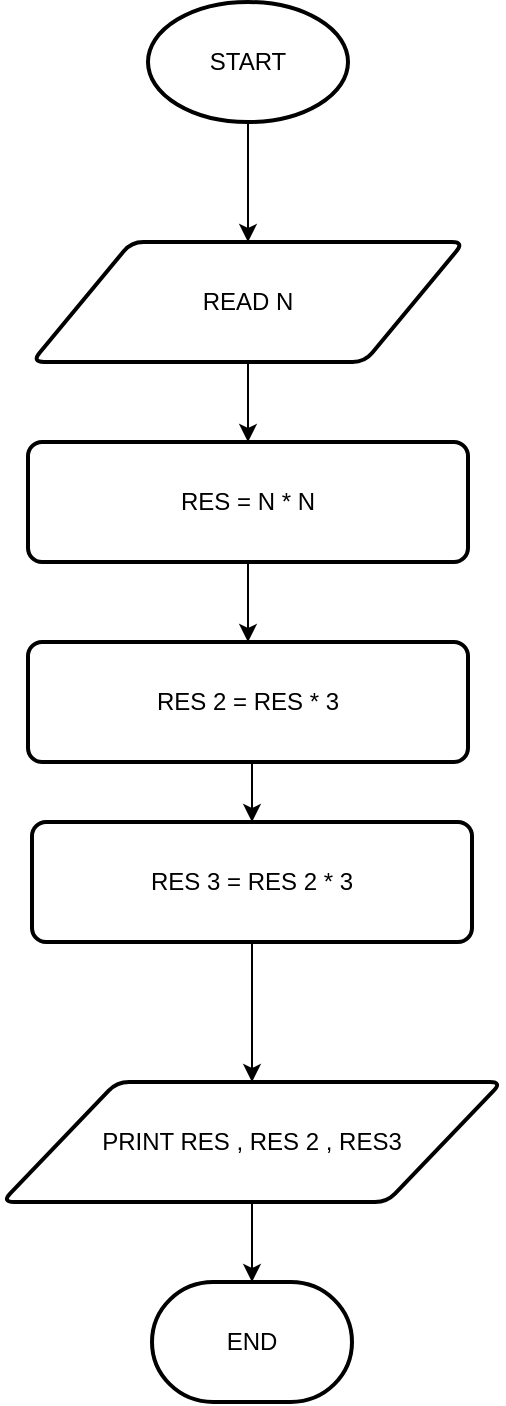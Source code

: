 <mxfile version="25.0.3">
  <diagram id="C5RBs43oDa-KdzZeNtuy" name="Page-1">
    <mxGraphModel dx="1290" dy="530" grid="1" gridSize="10" guides="1" tooltips="1" connect="1" arrows="1" fold="1" page="1" pageScale="1" pageWidth="827" pageHeight="1169" math="0" shadow="0">
      <root>
        <mxCell id="WIyWlLk6GJQsqaUBKTNV-0" />
        <mxCell id="WIyWlLk6GJQsqaUBKTNV-1" parent="WIyWlLk6GJQsqaUBKTNV-0" />
        <mxCell id="_rO1YZVde6TJZBu-yzW6-2" style="edgeStyle=orthogonalEdgeStyle;rounded=0;orthogonalLoop=1;jettySize=auto;html=1;exitX=0.5;exitY=1;exitDx=0;exitDy=0;exitPerimeter=0;" parent="WIyWlLk6GJQsqaUBKTNV-1" source="_rO1YZVde6TJZBu-yzW6-0" target="_rO1YZVde6TJZBu-yzW6-1" edge="1">
          <mxGeometry relative="1" as="geometry" />
        </mxCell>
        <mxCell id="_rO1YZVde6TJZBu-yzW6-0" value="START" style="strokeWidth=2;html=1;shape=mxgraph.flowchart.start_1;whiteSpace=wrap;" parent="WIyWlLk6GJQsqaUBKTNV-1" vertex="1">
          <mxGeometry x="364" y="60" width="100" height="60" as="geometry" />
        </mxCell>
        <mxCell id="_rO1YZVde6TJZBu-yzW6-8" style="edgeStyle=orthogonalEdgeStyle;rounded=0;orthogonalLoop=1;jettySize=auto;html=1;exitX=0.5;exitY=1;exitDx=0;exitDy=0;entryX=0.5;entryY=0;entryDx=0;entryDy=0;" parent="WIyWlLk6GJQsqaUBKTNV-1" source="_rO1YZVde6TJZBu-yzW6-1" target="_rO1YZVde6TJZBu-yzW6-3" edge="1">
          <mxGeometry relative="1" as="geometry" />
        </mxCell>
        <mxCell id="_rO1YZVde6TJZBu-yzW6-1" value="READ N" style="shape=parallelogram;html=1;strokeWidth=2;perimeter=parallelogramPerimeter;whiteSpace=wrap;rounded=1;arcSize=12;size=0.23;" parent="WIyWlLk6GJQsqaUBKTNV-1" vertex="1">
          <mxGeometry x="306" y="180" width="216" height="60" as="geometry" />
        </mxCell>
        <mxCell id="_rO1YZVde6TJZBu-yzW6-9" style="edgeStyle=orthogonalEdgeStyle;rounded=0;orthogonalLoop=1;jettySize=auto;html=1;exitX=0.5;exitY=1;exitDx=0;exitDy=0;entryX=0.5;entryY=0;entryDx=0;entryDy=0;" parent="WIyWlLk6GJQsqaUBKTNV-1" source="_rO1YZVde6TJZBu-yzW6-3" target="_rO1YZVde6TJZBu-yzW6-6" edge="1">
          <mxGeometry relative="1" as="geometry" />
        </mxCell>
        <mxCell id="_rO1YZVde6TJZBu-yzW6-3" value="RES = N * N" style="rounded=1;whiteSpace=wrap;html=1;absoluteArcSize=1;arcSize=14;strokeWidth=2;" parent="WIyWlLk6GJQsqaUBKTNV-1" vertex="1">
          <mxGeometry x="304" y="280" width="220" height="60" as="geometry" />
        </mxCell>
        <mxCell id="_rO1YZVde6TJZBu-yzW6-10" style="edgeStyle=orthogonalEdgeStyle;rounded=0;orthogonalLoop=1;jettySize=auto;html=1;exitX=0.5;exitY=1;exitDx=0;exitDy=0;entryX=0.5;entryY=0;entryDx=0;entryDy=0;" parent="WIyWlLk6GJQsqaUBKTNV-1" source="_rO1YZVde6TJZBu-yzW6-6" target="_rO1YZVde6TJZBu-yzW6-7" edge="1">
          <mxGeometry relative="1" as="geometry" />
        </mxCell>
        <mxCell id="_rO1YZVde6TJZBu-yzW6-6" value="RES 2 = RES * 3" style="rounded=1;whiteSpace=wrap;html=1;absoluteArcSize=1;arcSize=14;strokeWidth=2;" parent="WIyWlLk6GJQsqaUBKTNV-1" vertex="1">
          <mxGeometry x="304" y="380" width="220" height="60" as="geometry" />
        </mxCell>
        <mxCell id="_rO1YZVde6TJZBu-yzW6-12" style="edgeStyle=orthogonalEdgeStyle;rounded=0;orthogonalLoop=1;jettySize=auto;html=1;exitX=0.5;exitY=1;exitDx=0;exitDy=0;" parent="WIyWlLk6GJQsqaUBKTNV-1" source="_rO1YZVde6TJZBu-yzW6-7" target="_rO1YZVde6TJZBu-yzW6-11" edge="1">
          <mxGeometry relative="1" as="geometry" />
        </mxCell>
        <mxCell id="_rO1YZVde6TJZBu-yzW6-7" value="RES 3 = RES 2 * 3" style="rounded=1;whiteSpace=wrap;html=1;absoluteArcSize=1;arcSize=14;strokeWidth=2;" parent="WIyWlLk6GJQsqaUBKTNV-1" vertex="1">
          <mxGeometry x="306" y="470" width="220" height="60" as="geometry" />
        </mxCell>
        <mxCell id="_rO1YZVde6TJZBu-yzW6-14" style="edgeStyle=orthogonalEdgeStyle;rounded=0;orthogonalLoop=1;jettySize=auto;html=1;exitX=0.5;exitY=1;exitDx=0;exitDy=0;" parent="WIyWlLk6GJQsqaUBKTNV-1" source="_rO1YZVde6TJZBu-yzW6-11" target="_rO1YZVde6TJZBu-yzW6-13" edge="1">
          <mxGeometry relative="1" as="geometry" />
        </mxCell>
        <mxCell id="_rO1YZVde6TJZBu-yzW6-11" value="PRINT RES , RES 2 , RES3" style="shape=parallelogram;html=1;strokeWidth=2;perimeter=parallelogramPerimeter;whiteSpace=wrap;rounded=1;arcSize=12;size=0.23;" parent="WIyWlLk6GJQsqaUBKTNV-1" vertex="1">
          <mxGeometry x="291" y="600" width="250" height="60" as="geometry" />
        </mxCell>
        <mxCell id="_rO1YZVde6TJZBu-yzW6-13" value="END" style="strokeWidth=2;html=1;shape=mxgraph.flowchart.terminator;whiteSpace=wrap;" parent="WIyWlLk6GJQsqaUBKTNV-1" vertex="1">
          <mxGeometry x="366" y="700" width="100" height="60" as="geometry" />
        </mxCell>
      </root>
    </mxGraphModel>
  </diagram>
</mxfile>

